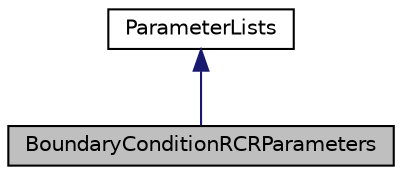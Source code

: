 digraph "BoundaryConditionRCRParameters"
{
 // LATEX_PDF_SIZE
  edge [fontname="Helvetica",fontsize="10",labelfontname="Helvetica",labelfontsize="10"];
  node [fontname="Helvetica",fontsize="10",shape=record];
  Node1 [label="BoundaryConditionRCRParameters",height=0.2,width=0.4,color="black", fillcolor="grey75", style="filled", fontcolor="black",tooltip="RCR values for Neumann BC type."];
  Node2 -> Node1 [dir="back",color="midnightblue",fontsize="10",style="solid",fontname="Helvetica"];
  Node2 [label="ParameterLists",height=0.2,width=0.4,color="black", fillcolor="white", style="filled",URL="$class_parameter_lists.html",tooltip="Defines parameter name and value, and stores them in maps for settng values from XML."];
}
